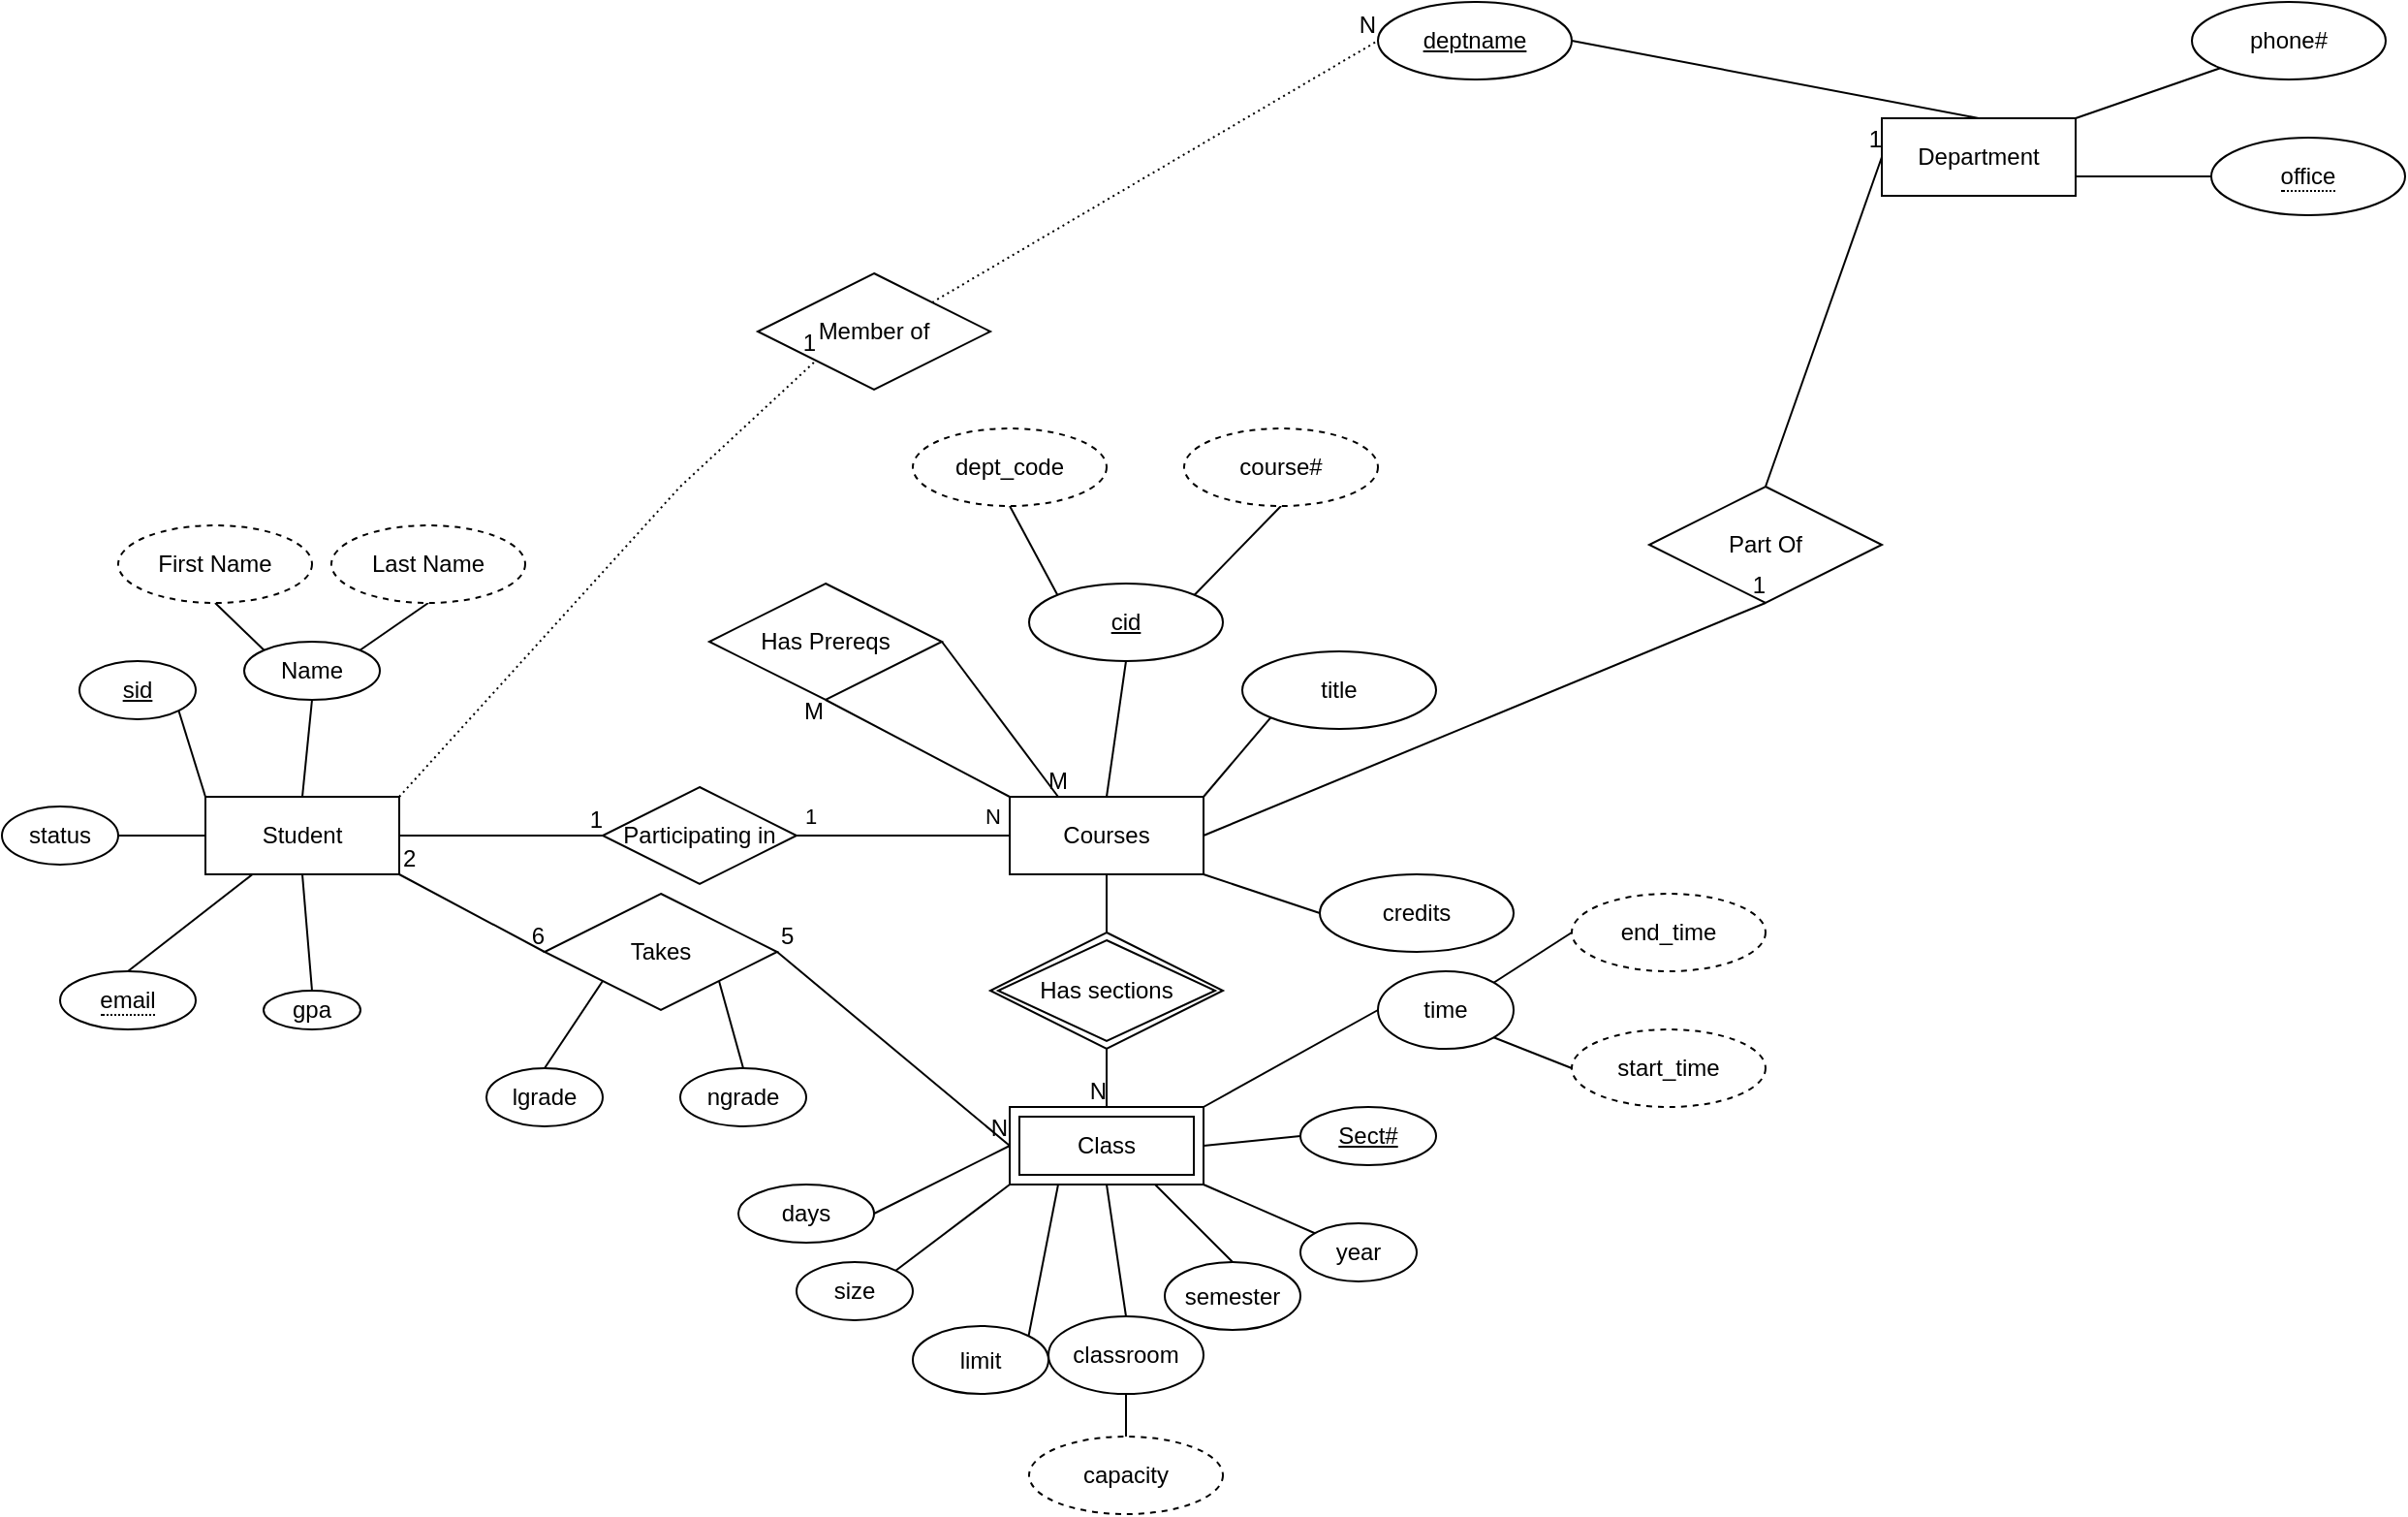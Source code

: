 <mxfile version="15.2.9" type="github">
  <diagram id="R2lEEEUBdFMjLlhIrx00" name="Page-1">
    <mxGraphModel dx="881" dy="377" grid="1" gridSize="10" guides="1" tooltips="1" connect="1" arrows="1" fold="1" page="1" pageScale="1" pageWidth="850" pageHeight="1100" math="0" shadow="0" extFonts="Permanent Marker^https://fonts.googleapis.com/css?family=Permanent+Marker">
      <root>
        <mxCell id="0" />
        <mxCell id="1" parent="0" />
        <mxCell id="cfMbOBz0PLp4tTxiQXyj-19" value="Student" style="whiteSpace=wrap;html=1;align=center;fontColor=default;" vertex="1" parent="1">
          <mxGeometry x="375" y="480" width="100" height="40" as="geometry" />
        </mxCell>
        <mxCell id="cfMbOBz0PLp4tTxiQXyj-21" style="rounded=0;orthogonalLoop=1;jettySize=auto;html=1;exitX=1;exitY=1;exitDx=0;exitDy=0;entryX=0;entryY=0;entryDx=0;entryDy=0;fontColor=default;endArrow=none;endFill=0;" edge="1" parent="1" source="cfMbOBz0PLp4tTxiQXyj-20" target="cfMbOBz0PLp4tTxiQXyj-19">
          <mxGeometry relative="1" as="geometry" />
        </mxCell>
        <mxCell id="cfMbOBz0PLp4tTxiQXyj-20" value="&lt;u&gt;sid&lt;/u&gt;" style="ellipse;whiteSpace=wrap;html=1;align=center;fontColor=default;" vertex="1" parent="1">
          <mxGeometry x="310" y="410" width="60" height="30" as="geometry" />
        </mxCell>
        <mxCell id="cfMbOBz0PLp4tTxiQXyj-25" style="edgeStyle=none;rounded=0;orthogonalLoop=1;jettySize=auto;html=1;exitX=0.5;exitY=1;exitDx=0;exitDy=0;entryX=0.5;entryY=0;entryDx=0;entryDy=0;fontColor=default;endArrow=none;endFill=0;" edge="1" parent="1" source="cfMbOBz0PLp4tTxiQXyj-22" target="cfMbOBz0PLp4tTxiQXyj-19">
          <mxGeometry relative="1" as="geometry" />
        </mxCell>
        <mxCell id="cfMbOBz0PLp4tTxiQXyj-22" value="Name" style="ellipse;whiteSpace=wrap;html=1;align=center;dashed=0;fontColor=default;" vertex="1" parent="1">
          <mxGeometry x="395" y="400" width="70" height="30" as="geometry" />
        </mxCell>
        <mxCell id="cfMbOBz0PLp4tTxiQXyj-29" style="edgeStyle=none;rounded=0;orthogonalLoop=1;jettySize=auto;html=1;exitX=0.5;exitY=1;exitDx=0;exitDy=0;entryX=0;entryY=0;entryDx=0;entryDy=0;fontColor=default;endArrow=none;endFill=0;" edge="1" parent="1" source="cfMbOBz0PLp4tTxiQXyj-27" target="cfMbOBz0PLp4tTxiQXyj-22">
          <mxGeometry relative="1" as="geometry" />
        </mxCell>
        <mxCell id="cfMbOBz0PLp4tTxiQXyj-27" value="First Name" style="ellipse;whiteSpace=wrap;html=1;align=center;fontColor=default;dashed=1;" vertex="1" parent="1">
          <mxGeometry x="330" y="340" width="100" height="40" as="geometry" />
        </mxCell>
        <mxCell id="cfMbOBz0PLp4tTxiQXyj-30" style="edgeStyle=none;rounded=0;orthogonalLoop=1;jettySize=auto;html=1;exitX=0.5;exitY=1;exitDx=0;exitDy=0;entryX=1;entryY=0;entryDx=0;entryDy=0;fontColor=default;endArrow=none;endFill=0;" edge="1" parent="1" source="cfMbOBz0PLp4tTxiQXyj-28" target="cfMbOBz0PLp4tTxiQXyj-22">
          <mxGeometry relative="1" as="geometry" />
        </mxCell>
        <mxCell id="cfMbOBz0PLp4tTxiQXyj-28" value="Last Name" style="ellipse;whiteSpace=wrap;html=1;align=center;fontColor=default;dashed=1;" vertex="1" parent="1">
          <mxGeometry x="440" y="340" width="100" height="40" as="geometry" />
        </mxCell>
        <mxCell id="cfMbOBz0PLp4tTxiQXyj-32" style="edgeStyle=none;rounded=0;orthogonalLoop=1;jettySize=auto;html=1;exitX=1;exitY=0.5;exitDx=0;exitDy=0;entryX=0;entryY=0.5;entryDx=0;entryDy=0;fontColor=default;endArrow=none;endFill=0;" edge="1" parent="1" source="cfMbOBz0PLp4tTxiQXyj-31" target="cfMbOBz0PLp4tTxiQXyj-19">
          <mxGeometry relative="1" as="geometry">
            <mxPoint x="340" y="500" as="sourcePoint" />
          </mxGeometry>
        </mxCell>
        <mxCell id="cfMbOBz0PLp4tTxiQXyj-31" value="status" style="ellipse;whiteSpace=wrap;html=1;align=center;fontColor=default;" vertex="1" parent="1">
          <mxGeometry x="270" y="485" width="60" height="30" as="geometry" />
        </mxCell>
        <mxCell id="cfMbOBz0PLp4tTxiQXyj-34" style="edgeStyle=none;rounded=0;orthogonalLoop=1;jettySize=auto;html=1;exitX=0.5;exitY=0;exitDx=0;exitDy=0;fontColor=default;endArrow=none;endFill=0;" edge="1" parent="1" source="cfMbOBz0PLp4tTxiQXyj-42" target="cfMbOBz0PLp4tTxiQXyj-19">
          <mxGeometry relative="1" as="geometry">
            <mxPoint x="360" y="560" as="sourcePoint" />
          </mxGeometry>
        </mxCell>
        <mxCell id="cfMbOBz0PLp4tTxiQXyj-47" style="edgeStyle=none;rounded=0;orthogonalLoop=1;jettySize=auto;html=1;exitX=0.5;exitY=0;exitDx=0;exitDy=0;entryX=0.5;entryY=1;entryDx=0;entryDy=0;fontColor=default;endArrow=none;endFill=0;" edge="1" parent="1" source="cfMbOBz0PLp4tTxiQXyj-35" target="cfMbOBz0PLp4tTxiQXyj-46">
          <mxGeometry relative="1" as="geometry" />
        </mxCell>
        <mxCell id="cfMbOBz0PLp4tTxiQXyj-51" style="edgeStyle=none;rounded=0;orthogonalLoop=1;jettySize=auto;html=1;exitX=1;exitY=0;exitDx=0;exitDy=0;entryX=0;entryY=1;entryDx=0;entryDy=0;fontColor=default;endArrow=none;endFill=0;" edge="1" parent="1" source="cfMbOBz0PLp4tTxiQXyj-35" target="cfMbOBz0PLp4tTxiQXyj-49">
          <mxGeometry relative="1" as="geometry" />
        </mxCell>
        <mxCell id="cfMbOBz0PLp4tTxiQXyj-52" style="edgeStyle=none;rounded=0;orthogonalLoop=1;jettySize=auto;html=1;exitX=1;exitY=1;exitDx=0;exitDy=0;entryX=0;entryY=0.5;entryDx=0;entryDy=0;fontColor=default;endArrow=none;endFill=0;" edge="1" parent="1" source="cfMbOBz0PLp4tTxiQXyj-35" target="cfMbOBz0PLp4tTxiQXyj-50">
          <mxGeometry relative="1" as="geometry" />
        </mxCell>
        <mxCell id="cfMbOBz0PLp4tTxiQXyj-35" value="Courses" style="whiteSpace=wrap;html=1;align=center;fontColor=default;" vertex="1" parent="1">
          <mxGeometry x="790" y="480" width="100" height="40" as="geometry" />
        </mxCell>
        <mxCell id="cfMbOBz0PLp4tTxiQXyj-36" value="Takes" style="shape=rhombus;perimeter=rhombusPerimeter;whiteSpace=wrap;html=1;align=center;fontColor=default;" vertex="1" parent="1">
          <mxGeometry x="550" y="530" width="120" height="60" as="geometry" />
        </mxCell>
        <mxCell id="cfMbOBz0PLp4tTxiQXyj-39" value="" style="endArrow=none;html=1;rounded=0;fontColor=default;exitX=1;exitY=1;exitDx=0;exitDy=0;entryX=0;entryY=0.5;entryDx=0;entryDy=0;" edge="1" parent="1" source="cfMbOBz0PLp4tTxiQXyj-19" target="cfMbOBz0PLp4tTxiQXyj-36">
          <mxGeometry relative="1" as="geometry">
            <mxPoint x="490" y="499.5" as="sourcePoint" />
            <mxPoint x="540" y="500" as="targetPoint" />
          </mxGeometry>
        </mxCell>
        <mxCell id="cfMbOBz0PLp4tTxiQXyj-40" value="2" style="resizable=0;html=1;align=left;verticalAlign=bottom;" connectable="0" vertex="1" parent="cfMbOBz0PLp4tTxiQXyj-39">
          <mxGeometry x="-1" relative="1" as="geometry" />
        </mxCell>
        <mxCell id="cfMbOBz0PLp4tTxiQXyj-41" value="6" style="resizable=0;html=1;align=right;verticalAlign=bottom;" connectable="0" vertex="1" parent="cfMbOBz0PLp4tTxiQXyj-39">
          <mxGeometry x="1" relative="1" as="geometry" />
        </mxCell>
        <mxCell id="cfMbOBz0PLp4tTxiQXyj-42" value="&lt;span style=&quot;border-bottom: 1px dotted&quot;&gt;email&lt;br&gt;&lt;/span&gt;" style="ellipse;whiteSpace=wrap;html=1;align=center;fontColor=default;" vertex="1" parent="1">
          <mxGeometry x="300" y="570" width="70" height="30" as="geometry" />
        </mxCell>
        <mxCell id="cfMbOBz0PLp4tTxiQXyj-43" value="" style="endArrow=none;html=1;rounded=0;fontColor=default;exitX=1;exitY=0.5;exitDx=0;exitDy=0;entryX=0;entryY=0.5;entryDx=0;entryDy=0;" edge="1" parent="1" source="cfMbOBz0PLp4tTxiQXyj-36" target="cfMbOBz0PLp4tTxiQXyj-68">
          <mxGeometry relative="1" as="geometry">
            <mxPoint x="690" y="470" as="sourcePoint" />
            <mxPoint x="850" y="470" as="targetPoint" />
          </mxGeometry>
        </mxCell>
        <mxCell id="cfMbOBz0PLp4tTxiQXyj-44" value="5" style="resizable=0;html=1;align=left;verticalAlign=bottom;" connectable="0" vertex="1" parent="cfMbOBz0PLp4tTxiQXyj-43">
          <mxGeometry x="-1" relative="1" as="geometry" />
        </mxCell>
        <mxCell id="cfMbOBz0PLp4tTxiQXyj-45" value="N" style="resizable=0;html=1;align=right;verticalAlign=bottom;" connectable="0" vertex="1" parent="cfMbOBz0PLp4tTxiQXyj-43">
          <mxGeometry x="1" relative="1" as="geometry" />
        </mxCell>
        <mxCell id="cfMbOBz0PLp4tTxiQXyj-46" value="cid" style="ellipse;whiteSpace=wrap;html=1;align=center;fontStyle=4;fontColor=default;" vertex="1" parent="1">
          <mxGeometry x="800" y="370" width="100" height="40" as="geometry" />
        </mxCell>
        <mxCell id="cfMbOBz0PLp4tTxiQXyj-49" value="title" style="ellipse;whiteSpace=wrap;html=1;align=center;fontColor=default;" vertex="1" parent="1">
          <mxGeometry x="910" y="405" width="100" height="40" as="geometry" />
        </mxCell>
        <mxCell id="cfMbOBz0PLp4tTxiQXyj-50" value="credits" style="ellipse;whiteSpace=wrap;html=1;align=center;fontColor=default;" vertex="1" parent="1">
          <mxGeometry x="950" y="520" width="100" height="40" as="geometry" />
        </mxCell>
        <mxCell id="cfMbOBz0PLp4tTxiQXyj-55" style="edgeStyle=none;rounded=0;orthogonalLoop=1;jettySize=auto;html=1;exitX=0.5;exitY=1;exitDx=0;exitDy=0;entryX=0;entryY=0;entryDx=0;entryDy=0;fontColor=default;endArrow=none;endFill=0;" edge="1" parent="1" source="cfMbOBz0PLp4tTxiQXyj-53" target="cfMbOBz0PLp4tTxiQXyj-46">
          <mxGeometry relative="1" as="geometry" />
        </mxCell>
        <mxCell id="cfMbOBz0PLp4tTxiQXyj-53" value="dept_code" style="ellipse;whiteSpace=wrap;html=1;align=center;dashed=1;fontColor=default;" vertex="1" parent="1">
          <mxGeometry x="740" y="290" width="100" height="40" as="geometry" />
        </mxCell>
        <mxCell id="cfMbOBz0PLp4tTxiQXyj-57" style="edgeStyle=none;rounded=0;orthogonalLoop=1;jettySize=auto;html=1;exitX=0.5;exitY=1;exitDx=0;exitDy=0;entryX=1;entryY=0;entryDx=0;entryDy=0;fontColor=default;endArrow=none;endFill=0;" edge="1" parent="1" source="cfMbOBz0PLp4tTxiQXyj-56" target="cfMbOBz0PLp4tTxiQXyj-46">
          <mxGeometry relative="1" as="geometry" />
        </mxCell>
        <mxCell id="cfMbOBz0PLp4tTxiQXyj-56" value="course#" style="ellipse;whiteSpace=wrap;html=1;align=center;dashed=1;fontColor=default;" vertex="1" parent="1">
          <mxGeometry x="880" y="290" width="100" height="40" as="geometry" />
        </mxCell>
        <mxCell id="cfMbOBz0PLp4tTxiQXyj-60" value="Has Prereqs" style="shape=rhombus;perimeter=rhombusPerimeter;whiteSpace=wrap;html=1;align=center;fontColor=default;" vertex="1" parent="1">
          <mxGeometry x="635" y="370" width="120" height="60" as="geometry" />
        </mxCell>
        <mxCell id="cfMbOBz0PLp4tTxiQXyj-64" value="" style="endArrow=none;html=1;rounded=0;fontColor=default;entryX=0.5;entryY=1;entryDx=0;entryDy=0;exitX=0;exitY=0;exitDx=0;exitDy=0;" edge="1" parent="1" source="cfMbOBz0PLp4tTxiQXyj-35" target="cfMbOBz0PLp4tTxiQXyj-60">
          <mxGeometry relative="1" as="geometry">
            <mxPoint x="550" y="490" as="sourcePoint" />
            <mxPoint x="710" y="490" as="targetPoint" />
          </mxGeometry>
        </mxCell>
        <mxCell id="cfMbOBz0PLp4tTxiQXyj-65" value="M" style="resizable=0;html=1;align=right;verticalAlign=bottom;" connectable="0" vertex="1" parent="cfMbOBz0PLp4tTxiQXyj-64">
          <mxGeometry x="1" relative="1" as="geometry">
            <mxPoint y="15" as="offset" />
          </mxGeometry>
        </mxCell>
        <mxCell id="cfMbOBz0PLp4tTxiQXyj-66" value="" style="endArrow=none;html=1;rounded=0;fontColor=default;exitX=1;exitY=0.5;exitDx=0;exitDy=0;entryX=0.25;entryY=0;entryDx=0;entryDy=0;" edge="1" parent="1" source="cfMbOBz0PLp4tTxiQXyj-60" target="cfMbOBz0PLp4tTxiQXyj-35">
          <mxGeometry relative="1" as="geometry">
            <mxPoint x="550" y="490" as="sourcePoint" />
            <mxPoint x="710" y="490" as="targetPoint" />
          </mxGeometry>
        </mxCell>
        <mxCell id="cfMbOBz0PLp4tTxiQXyj-67" value="M" style="resizable=0;html=1;align=right;verticalAlign=bottom;" connectable="0" vertex="1" parent="cfMbOBz0PLp4tTxiQXyj-66">
          <mxGeometry x="1" relative="1" as="geometry">
            <mxPoint x="5" as="offset" />
          </mxGeometry>
        </mxCell>
        <mxCell id="cfMbOBz0PLp4tTxiQXyj-77" style="edgeStyle=none;rounded=0;orthogonalLoop=1;jettySize=auto;html=1;exitX=1;exitY=0.5;exitDx=0;exitDy=0;entryX=0;entryY=0.5;entryDx=0;entryDy=0;fontColor=default;endArrow=none;endFill=0;" edge="1" parent="1" source="cfMbOBz0PLp4tTxiQXyj-68" target="cfMbOBz0PLp4tTxiQXyj-76">
          <mxGeometry relative="1" as="geometry" />
        </mxCell>
        <mxCell id="cfMbOBz0PLp4tTxiQXyj-79" style="edgeStyle=none;rounded=0;orthogonalLoop=1;jettySize=auto;html=1;exitX=1;exitY=1;exitDx=0;exitDy=0;fontColor=default;endArrow=none;endFill=0;" edge="1" parent="1" source="cfMbOBz0PLp4tTxiQXyj-68" target="cfMbOBz0PLp4tTxiQXyj-78">
          <mxGeometry relative="1" as="geometry" />
        </mxCell>
        <mxCell id="cfMbOBz0PLp4tTxiQXyj-68" value="Class&lt;br&gt;" style="shape=ext;margin=3;double=1;whiteSpace=wrap;html=1;align=center;fontColor=default;" vertex="1" parent="1">
          <mxGeometry x="790" y="640" width="100" height="40" as="geometry" />
        </mxCell>
        <mxCell id="cfMbOBz0PLp4tTxiQXyj-72" value="" style="edgeStyle=none;rounded=0;orthogonalLoop=1;jettySize=auto;html=1;fontColor=default;endArrow=none;endFill=0;" edge="1" parent="1" source="cfMbOBz0PLp4tTxiQXyj-71" target="cfMbOBz0PLp4tTxiQXyj-35">
          <mxGeometry relative="1" as="geometry" />
        </mxCell>
        <mxCell id="cfMbOBz0PLp4tTxiQXyj-71" value="Has sections" style="shape=rhombus;double=1;perimeter=rhombusPerimeter;whiteSpace=wrap;html=1;align=center;fontColor=default;" vertex="1" parent="1">
          <mxGeometry x="780" y="550" width="120" height="60" as="geometry" />
        </mxCell>
        <mxCell id="cfMbOBz0PLp4tTxiQXyj-74" value="" style="endArrow=none;html=1;rounded=0;fontColor=default;exitX=0.5;exitY=1;exitDx=0;exitDy=0;entryX=0.5;entryY=0;entryDx=0;entryDy=0;" edge="1" parent="1" source="cfMbOBz0PLp4tTxiQXyj-71" target="cfMbOBz0PLp4tTxiQXyj-68">
          <mxGeometry relative="1" as="geometry">
            <mxPoint x="840" y="620" as="sourcePoint" />
            <mxPoint x="1000" y="620" as="targetPoint" />
          </mxGeometry>
        </mxCell>
        <mxCell id="cfMbOBz0PLp4tTxiQXyj-75" value="N" style="resizable=0;html=1;align=right;verticalAlign=bottom;" connectable="0" vertex="1" parent="cfMbOBz0PLp4tTxiQXyj-74">
          <mxGeometry x="1" relative="1" as="geometry" />
        </mxCell>
        <mxCell id="cfMbOBz0PLp4tTxiQXyj-76" value="Sect#" style="ellipse;whiteSpace=wrap;html=1;align=center;fontStyle=4;fontColor=default;" vertex="1" parent="1">
          <mxGeometry x="940" y="640" width="70" height="30" as="geometry" />
        </mxCell>
        <mxCell id="cfMbOBz0PLp4tTxiQXyj-78" value="year" style="ellipse;whiteSpace=wrap;html=1;align=center;fontColor=default;" vertex="1" parent="1">
          <mxGeometry x="940" y="700" width="60" height="30" as="geometry" />
        </mxCell>
        <mxCell id="cfMbOBz0PLp4tTxiQXyj-81" style="edgeStyle=none;rounded=0;orthogonalLoop=1;jettySize=auto;html=1;exitX=0.5;exitY=0;exitDx=0;exitDy=0;entryX=0.75;entryY=1;entryDx=0;entryDy=0;fontColor=default;endArrow=none;endFill=0;" edge="1" parent="1" source="cfMbOBz0PLp4tTxiQXyj-80" target="cfMbOBz0PLp4tTxiQXyj-68">
          <mxGeometry relative="1" as="geometry" />
        </mxCell>
        <mxCell id="cfMbOBz0PLp4tTxiQXyj-80" value="semester" style="ellipse;whiteSpace=wrap;html=1;align=center;fontColor=default;" vertex="1" parent="1">
          <mxGeometry x="870" y="720" width="70" height="35" as="geometry" />
        </mxCell>
        <mxCell id="cfMbOBz0PLp4tTxiQXyj-83" style="edgeStyle=none;rounded=0;orthogonalLoop=1;jettySize=auto;html=1;exitX=1;exitY=0;exitDx=0;exitDy=0;entryX=0.25;entryY=1;entryDx=0;entryDy=0;fontColor=default;endArrow=none;endFill=0;" edge="1" parent="1" source="cfMbOBz0PLp4tTxiQXyj-82" target="cfMbOBz0PLp4tTxiQXyj-68">
          <mxGeometry relative="1" as="geometry" />
        </mxCell>
        <mxCell id="cfMbOBz0PLp4tTxiQXyj-82" value="limit" style="ellipse;whiteSpace=wrap;html=1;align=center;fontColor=default;" vertex="1" parent="1">
          <mxGeometry x="740" y="753" width="70" height="35" as="geometry" />
        </mxCell>
        <mxCell id="cfMbOBz0PLp4tTxiQXyj-85" style="edgeStyle=none;rounded=0;orthogonalLoop=1;jettySize=auto;html=1;exitX=0.5;exitY=0;exitDx=0;exitDy=0;entryX=0.5;entryY=1;entryDx=0;entryDy=0;fontColor=default;endArrow=none;endFill=0;" edge="1" parent="1" source="cfMbOBz0PLp4tTxiQXyj-84" target="cfMbOBz0PLp4tTxiQXyj-68">
          <mxGeometry relative="1" as="geometry" />
        </mxCell>
        <mxCell id="cfMbOBz0PLp4tTxiQXyj-84" value="classroom" style="ellipse;whiteSpace=wrap;html=1;align=center;fontColor=default;" vertex="1" parent="1">
          <mxGeometry x="810" y="748" width="80" height="40" as="geometry" />
        </mxCell>
        <mxCell id="cfMbOBz0PLp4tTxiQXyj-87" style="edgeStyle=none;rounded=0;orthogonalLoop=1;jettySize=auto;html=1;exitX=1;exitY=0;exitDx=0;exitDy=0;entryX=0;entryY=1;entryDx=0;entryDy=0;fontColor=default;endArrow=none;endFill=0;" edge="1" parent="1" source="cfMbOBz0PLp4tTxiQXyj-86" target="cfMbOBz0PLp4tTxiQXyj-68">
          <mxGeometry relative="1" as="geometry" />
        </mxCell>
        <mxCell id="cfMbOBz0PLp4tTxiQXyj-86" value="size" style="ellipse;whiteSpace=wrap;html=1;align=center;fontColor=default;" vertex="1" parent="1">
          <mxGeometry x="680" y="720" width="60" height="30" as="geometry" />
        </mxCell>
        <mxCell id="cfMbOBz0PLp4tTxiQXyj-90" style="edgeStyle=none;rounded=0;orthogonalLoop=1;jettySize=auto;html=1;exitX=0.5;exitY=0;exitDx=0;exitDy=0;entryX=0.5;entryY=1;entryDx=0;entryDy=0;fontColor=default;endArrow=none;endFill=0;" edge="1" parent="1" source="cfMbOBz0PLp4tTxiQXyj-89" target="cfMbOBz0PLp4tTxiQXyj-84">
          <mxGeometry relative="1" as="geometry" />
        </mxCell>
        <mxCell id="cfMbOBz0PLp4tTxiQXyj-89" value="capacity" style="ellipse;whiteSpace=wrap;html=1;align=center;dashed=1;fontColor=default;" vertex="1" parent="1">
          <mxGeometry x="800" y="810" width="100" height="40" as="geometry" />
        </mxCell>
        <mxCell id="cfMbOBz0PLp4tTxiQXyj-94" style="edgeStyle=none;rounded=0;orthogonalLoop=1;jettySize=auto;html=1;exitX=0;exitY=0.5;exitDx=0;exitDy=0;entryX=1;entryY=0;entryDx=0;entryDy=0;fontColor=default;endArrow=none;endFill=0;" edge="1" parent="1" source="cfMbOBz0PLp4tTxiQXyj-93" target="cfMbOBz0PLp4tTxiQXyj-68">
          <mxGeometry relative="1" as="geometry" />
        </mxCell>
        <mxCell id="cfMbOBz0PLp4tTxiQXyj-93" value="time" style="ellipse;whiteSpace=wrap;html=1;align=center;fontColor=default;" vertex="1" parent="1">
          <mxGeometry x="980" y="570" width="70" height="40" as="geometry" />
        </mxCell>
        <mxCell id="cfMbOBz0PLp4tTxiQXyj-96" style="edgeStyle=none;rounded=0;orthogonalLoop=1;jettySize=auto;html=1;exitX=0;exitY=0.5;exitDx=0;exitDy=0;entryX=1;entryY=1;entryDx=0;entryDy=0;fontColor=default;endArrow=none;endFill=0;" edge="1" parent="1" source="cfMbOBz0PLp4tTxiQXyj-95" target="cfMbOBz0PLp4tTxiQXyj-93">
          <mxGeometry relative="1" as="geometry" />
        </mxCell>
        <mxCell id="cfMbOBz0PLp4tTxiQXyj-95" value="start_time" style="ellipse;whiteSpace=wrap;html=1;align=center;dashed=1;fontColor=default;" vertex="1" parent="1">
          <mxGeometry x="1080" y="600" width="100" height="40" as="geometry" />
        </mxCell>
        <mxCell id="cfMbOBz0PLp4tTxiQXyj-98" style="edgeStyle=none;rounded=0;orthogonalLoop=1;jettySize=auto;html=1;exitX=0;exitY=0.5;exitDx=0;exitDy=0;entryX=1;entryY=0;entryDx=0;entryDy=0;fontColor=default;endArrow=none;endFill=0;" edge="1" parent="1" source="cfMbOBz0PLp4tTxiQXyj-97" target="cfMbOBz0PLp4tTxiQXyj-93">
          <mxGeometry relative="1" as="geometry" />
        </mxCell>
        <mxCell id="cfMbOBz0PLp4tTxiQXyj-97" value="end_time" style="ellipse;whiteSpace=wrap;html=1;align=center;dashed=1;fontColor=default;" vertex="1" parent="1">
          <mxGeometry x="1080" y="530" width="100" height="40" as="geometry" />
        </mxCell>
        <mxCell id="cfMbOBz0PLp4tTxiQXyj-100" style="edgeStyle=none;rounded=0;orthogonalLoop=1;jettySize=auto;html=1;exitX=1;exitY=0.5;exitDx=0;exitDy=0;entryX=0;entryY=0.5;entryDx=0;entryDy=0;fontColor=default;endArrow=none;endFill=0;" edge="1" parent="1" source="cfMbOBz0PLp4tTxiQXyj-99" target="cfMbOBz0PLp4tTxiQXyj-68">
          <mxGeometry relative="1" as="geometry" />
        </mxCell>
        <mxCell id="cfMbOBz0PLp4tTxiQXyj-99" value="days" style="ellipse;whiteSpace=wrap;html=1;align=center;fontColor=default;" vertex="1" parent="1">
          <mxGeometry x="650" y="680" width="70" height="30" as="geometry" />
        </mxCell>
        <mxCell id="cfMbOBz0PLp4tTxiQXyj-102" style="edgeStyle=none;rounded=0;orthogonalLoop=1;jettySize=auto;html=1;exitX=0.5;exitY=0;exitDx=0;exitDy=0;entryX=0;entryY=1;entryDx=0;entryDy=0;fontColor=default;endArrow=none;endFill=0;" edge="1" parent="1" source="cfMbOBz0PLp4tTxiQXyj-101" target="cfMbOBz0PLp4tTxiQXyj-36">
          <mxGeometry relative="1" as="geometry" />
        </mxCell>
        <mxCell id="cfMbOBz0PLp4tTxiQXyj-101" value="lgrade" style="ellipse;whiteSpace=wrap;html=1;align=center;fontColor=default;" vertex="1" parent="1">
          <mxGeometry x="520" y="620" width="60" height="30" as="geometry" />
        </mxCell>
        <mxCell id="cfMbOBz0PLp4tTxiQXyj-104" style="edgeStyle=none;rounded=0;orthogonalLoop=1;jettySize=auto;html=1;exitX=0.5;exitY=0;exitDx=0;exitDy=0;entryX=1;entryY=1;entryDx=0;entryDy=0;fontColor=default;endArrow=none;endFill=0;" edge="1" parent="1" source="cfMbOBz0PLp4tTxiQXyj-103" target="cfMbOBz0PLp4tTxiQXyj-36">
          <mxGeometry relative="1" as="geometry" />
        </mxCell>
        <mxCell id="cfMbOBz0PLp4tTxiQXyj-103" value="ngrade" style="ellipse;whiteSpace=wrap;html=1;align=center;fontColor=default;" vertex="1" parent="1">
          <mxGeometry x="620" y="620" width="65" height="30" as="geometry" />
        </mxCell>
        <mxCell id="cfMbOBz0PLp4tTxiQXyj-110" style="edgeStyle=none;rounded=0;orthogonalLoop=1;jettySize=auto;html=1;exitX=1;exitY=0;exitDx=0;exitDy=0;entryX=0;entryY=1;entryDx=0;entryDy=0;fontColor=default;endArrow=none;endFill=0;" edge="1" parent="1" source="cfMbOBz0PLp4tTxiQXyj-105" target="cfMbOBz0PLp4tTxiQXyj-108">
          <mxGeometry relative="1" as="geometry" />
        </mxCell>
        <mxCell id="cfMbOBz0PLp4tTxiQXyj-105" value="Department" style="whiteSpace=wrap;html=1;align=center;fontColor=default;" vertex="1" parent="1">
          <mxGeometry x="1240" y="130" width="100" height="40" as="geometry" />
        </mxCell>
        <mxCell id="cfMbOBz0PLp4tTxiQXyj-107" style="edgeStyle=none;rounded=0;orthogonalLoop=1;jettySize=auto;html=1;exitX=1;exitY=0.5;exitDx=0;exitDy=0;entryX=0.5;entryY=0;entryDx=0;entryDy=0;fontColor=default;endArrow=none;endFill=0;" edge="1" parent="1" source="cfMbOBz0PLp4tTxiQXyj-106" target="cfMbOBz0PLp4tTxiQXyj-105">
          <mxGeometry relative="1" as="geometry" />
        </mxCell>
        <mxCell id="cfMbOBz0PLp4tTxiQXyj-106" value="&lt;u&gt;deptname&lt;/u&gt;" style="ellipse;whiteSpace=wrap;html=1;align=center;fontColor=default;" vertex="1" parent="1">
          <mxGeometry x="980" y="70" width="100" height="40" as="geometry" />
        </mxCell>
        <mxCell id="cfMbOBz0PLp4tTxiQXyj-108" value="phone#" style="ellipse;whiteSpace=wrap;html=1;align=center;fontColor=default;" vertex="1" parent="1">
          <mxGeometry x="1400" y="70" width="100" height="40" as="geometry" />
        </mxCell>
        <mxCell id="cfMbOBz0PLp4tTxiQXyj-111" style="edgeStyle=none;rounded=0;orthogonalLoop=1;jettySize=auto;html=1;exitX=0;exitY=0.5;exitDx=0;exitDy=0;entryX=1;entryY=0.75;entryDx=0;entryDy=0;fontColor=default;endArrow=none;endFill=0;" edge="1" parent="1" target="cfMbOBz0PLp4tTxiQXyj-105">
          <mxGeometry relative="1" as="geometry">
            <mxPoint x="1410" y="160" as="sourcePoint" />
          </mxGeometry>
        </mxCell>
        <mxCell id="cfMbOBz0PLp4tTxiQXyj-112" value="Part Of" style="shape=rhombus;perimeter=rhombusPerimeter;whiteSpace=wrap;html=1;align=center;fontColor=default;" vertex="1" parent="1">
          <mxGeometry x="1120" y="320" width="120" height="60" as="geometry" />
        </mxCell>
        <mxCell id="cfMbOBz0PLp4tTxiQXyj-115" value="" style="endArrow=none;html=1;rounded=0;fontColor=default;entryX=0.5;entryY=1;entryDx=0;entryDy=0;" edge="1" parent="1" target="cfMbOBz0PLp4tTxiQXyj-112">
          <mxGeometry relative="1" as="geometry">
            <mxPoint x="890" y="500" as="sourcePoint" />
            <mxPoint x="1050" y="500" as="targetPoint" />
          </mxGeometry>
        </mxCell>
        <mxCell id="cfMbOBz0PLp4tTxiQXyj-116" value="1" style="resizable=0;html=1;align=right;verticalAlign=bottom;" connectable="0" vertex="1" parent="cfMbOBz0PLp4tTxiQXyj-115">
          <mxGeometry x="1" relative="1" as="geometry" />
        </mxCell>
        <mxCell id="cfMbOBz0PLp4tTxiQXyj-117" value="" style="endArrow=none;html=1;rounded=0;fontColor=default;entryX=0;entryY=0.5;entryDx=0;entryDy=0;exitX=0.5;exitY=0;exitDx=0;exitDy=0;" edge="1" parent="1" source="cfMbOBz0PLp4tTxiQXyj-112" target="cfMbOBz0PLp4tTxiQXyj-105">
          <mxGeometry relative="1" as="geometry">
            <mxPoint x="1130" y="150" as="sourcePoint" />
            <mxPoint x="1290" y="150" as="targetPoint" />
          </mxGeometry>
        </mxCell>
        <mxCell id="cfMbOBz0PLp4tTxiQXyj-118" value="1" style="resizable=0;html=1;align=right;verticalAlign=bottom;" connectable="0" vertex="1" parent="cfMbOBz0PLp4tTxiQXyj-117">
          <mxGeometry x="1" relative="1" as="geometry" />
        </mxCell>
        <mxCell id="cfMbOBz0PLp4tTxiQXyj-119" value="gpa" style="ellipse;whiteSpace=wrap;html=1;align=center;fontColor=default;" vertex="1" parent="1">
          <mxGeometry x="405" y="580" width="50" height="20" as="geometry" />
        </mxCell>
        <mxCell id="cfMbOBz0PLp4tTxiQXyj-121" value="" style="endArrow=none;html=1;rounded=0;fontColor=default;entryX=0.5;entryY=1;entryDx=0;entryDy=0;exitX=0.5;exitY=0;exitDx=0;exitDy=0;" edge="1" parent="1" source="cfMbOBz0PLp4tTxiQXyj-119" target="cfMbOBz0PLp4tTxiQXyj-19">
          <mxGeometry relative="1" as="geometry">
            <mxPoint x="330" y="460" as="sourcePoint" />
            <mxPoint x="490" y="460" as="targetPoint" />
          </mxGeometry>
        </mxCell>
        <mxCell id="cfMbOBz0PLp4tTxiQXyj-122" value="Member of" style="shape=rhombus;perimeter=rhombusPerimeter;whiteSpace=wrap;html=1;align=center;fontColor=default;" vertex="1" parent="1">
          <mxGeometry x="660" y="210" width="120" height="60" as="geometry" />
        </mxCell>
        <mxCell id="cfMbOBz0PLp4tTxiQXyj-123" value="" style="endArrow=none;html=1;rounded=0;dashed=1;dashPattern=1 2;fontColor=default;entryX=0;entryY=1;entryDx=0;entryDy=0;exitX=1;exitY=0;exitDx=0;exitDy=0;" edge="1" parent="1" source="cfMbOBz0PLp4tTxiQXyj-19" target="cfMbOBz0PLp4tTxiQXyj-122">
          <mxGeometry relative="1" as="geometry">
            <mxPoint x="530" y="350" as="sourcePoint" />
            <mxPoint x="690" y="350" as="targetPoint" />
            <Array as="points">
              <mxPoint x="620" y="320" />
            </Array>
          </mxGeometry>
        </mxCell>
        <mxCell id="cfMbOBz0PLp4tTxiQXyj-124" value="1" style="resizable=0;html=1;align=right;verticalAlign=bottom;" connectable="0" vertex="1" parent="cfMbOBz0PLp4tTxiQXyj-123">
          <mxGeometry x="1" relative="1" as="geometry" />
        </mxCell>
        <mxCell id="cfMbOBz0PLp4tTxiQXyj-134" value="" style="edgeStyle=none;rounded=0;orthogonalLoop=1;jettySize=auto;html=1;fontColor=default;endArrow=none;endFill=0;" edge="1" parent="1" source="cfMbOBz0PLp4tTxiQXyj-127" target="cfMbOBz0PLp4tTxiQXyj-35">
          <mxGeometry relative="1" as="geometry" />
        </mxCell>
        <mxCell id="cfMbOBz0PLp4tTxiQXyj-135" value="N" style="edgeLabel;html=1;align=center;verticalAlign=middle;resizable=0;points=[];fontColor=default;" vertex="1" connectable="0" parent="cfMbOBz0PLp4tTxiQXyj-134">
          <mxGeometry x="0.682" y="-1" relative="1" as="geometry">
            <mxPoint x="8" y="-11" as="offset" />
          </mxGeometry>
        </mxCell>
        <mxCell id="cfMbOBz0PLp4tTxiQXyj-136" value="1" style="edgeLabel;html=1;align=center;verticalAlign=middle;resizable=0;points=[];fontColor=default;" vertex="1" connectable="0" parent="cfMbOBz0PLp4tTxiQXyj-134">
          <mxGeometry x="-0.873" y="1" relative="1" as="geometry">
            <mxPoint y="-9" as="offset" />
          </mxGeometry>
        </mxCell>
        <mxCell id="cfMbOBz0PLp4tTxiQXyj-127" value="Participating in" style="shape=rhombus;perimeter=rhombusPerimeter;whiteSpace=wrap;html=1;align=center;fontColor=default;" vertex="1" parent="1">
          <mxGeometry x="580" y="475" width="100" height="50" as="geometry" />
        </mxCell>
        <mxCell id="cfMbOBz0PLp4tTxiQXyj-129" value="" style="endArrow=none;html=1;rounded=0;fontColor=default;exitX=1;exitY=0.5;exitDx=0;exitDy=0;entryX=0;entryY=0.5;entryDx=0;entryDy=0;" edge="1" parent="1" source="cfMbOBz0PLp4tTxiQXyj-19" target="cfMbOBz0PLp4tTxiQXyj-127">
          <mxGeometry relative="1" as="geometry">
            <mxPoint x="500" y="494.66" as="sourcePoint" />
            <mxPoint x="660" y="494.66" as="targetPoint" />
          </mxGeometry>
        </mxCell>
        <mxCell id="cfMbOBz0PLp4tTxiQXyj-130" value="1" style="resizable=0;html=1;align=right;verticalAlign=bottom;" connectable="0" vertex="1" parent="cfMbOBz0PLp4tTxiQXyj-129">
          <mxGeometry x="1" relative="1" as="geometry" />
        </mxCell>
        <mxCell id="cfMbOBz0PLp4tTxiQXyj-132" value="" style="endArrow=none;html=1;rounded=0;dashed=1;dashPattern=1 2;fontColor=default;exitX=1;exitY=0;exitDx=0;exitDy=0;entryX=0;entryY=0.5;entryDx=0;entryDy=0;" edge="1" parent="1" source="cfMbOBz0PLp4tTxiQXyj-122" target="cfMbOBz0PLp4tTxiQXyj-106">
          <mxGeometry relative="1" as="geometry">
            <mxPoint x="770" y="220" as="sourcePoint" />
            <mxPoint x="980" y="100" as="targetPoint" />
          </mxGeometry>
        </mxCell>
        <mxCell id="cfMbOBz0PLp4tTxiQXyj-133" value="N" style="resizable=0;html=1;align=right;verticalAlign=bottom;" connectable="0" vertex="1" parent="cfMbOBz0PLp4tTxiQXyj-132">
          <mxGeometry x="1" relative="1" as="geometry" />
        </mxCell>
        <mxCell id="cfMbOBz0PLp4tTxiQXyj-137" value="&lt;span style=&quot;border-bottom: 1px dotted&quot;&gt;office&lt;/span&gt;" style="ellipse;whiteSpace=wrap;html=1;align=center;fontColor=default;" vertex="1" parent="1">
          <mxGeometry x="1410" y="140" width="100" height="40" as="geometry" />
        </mxCell>
      </root>
    </mxGraphModel>
  </diagram>
</mxfile>
